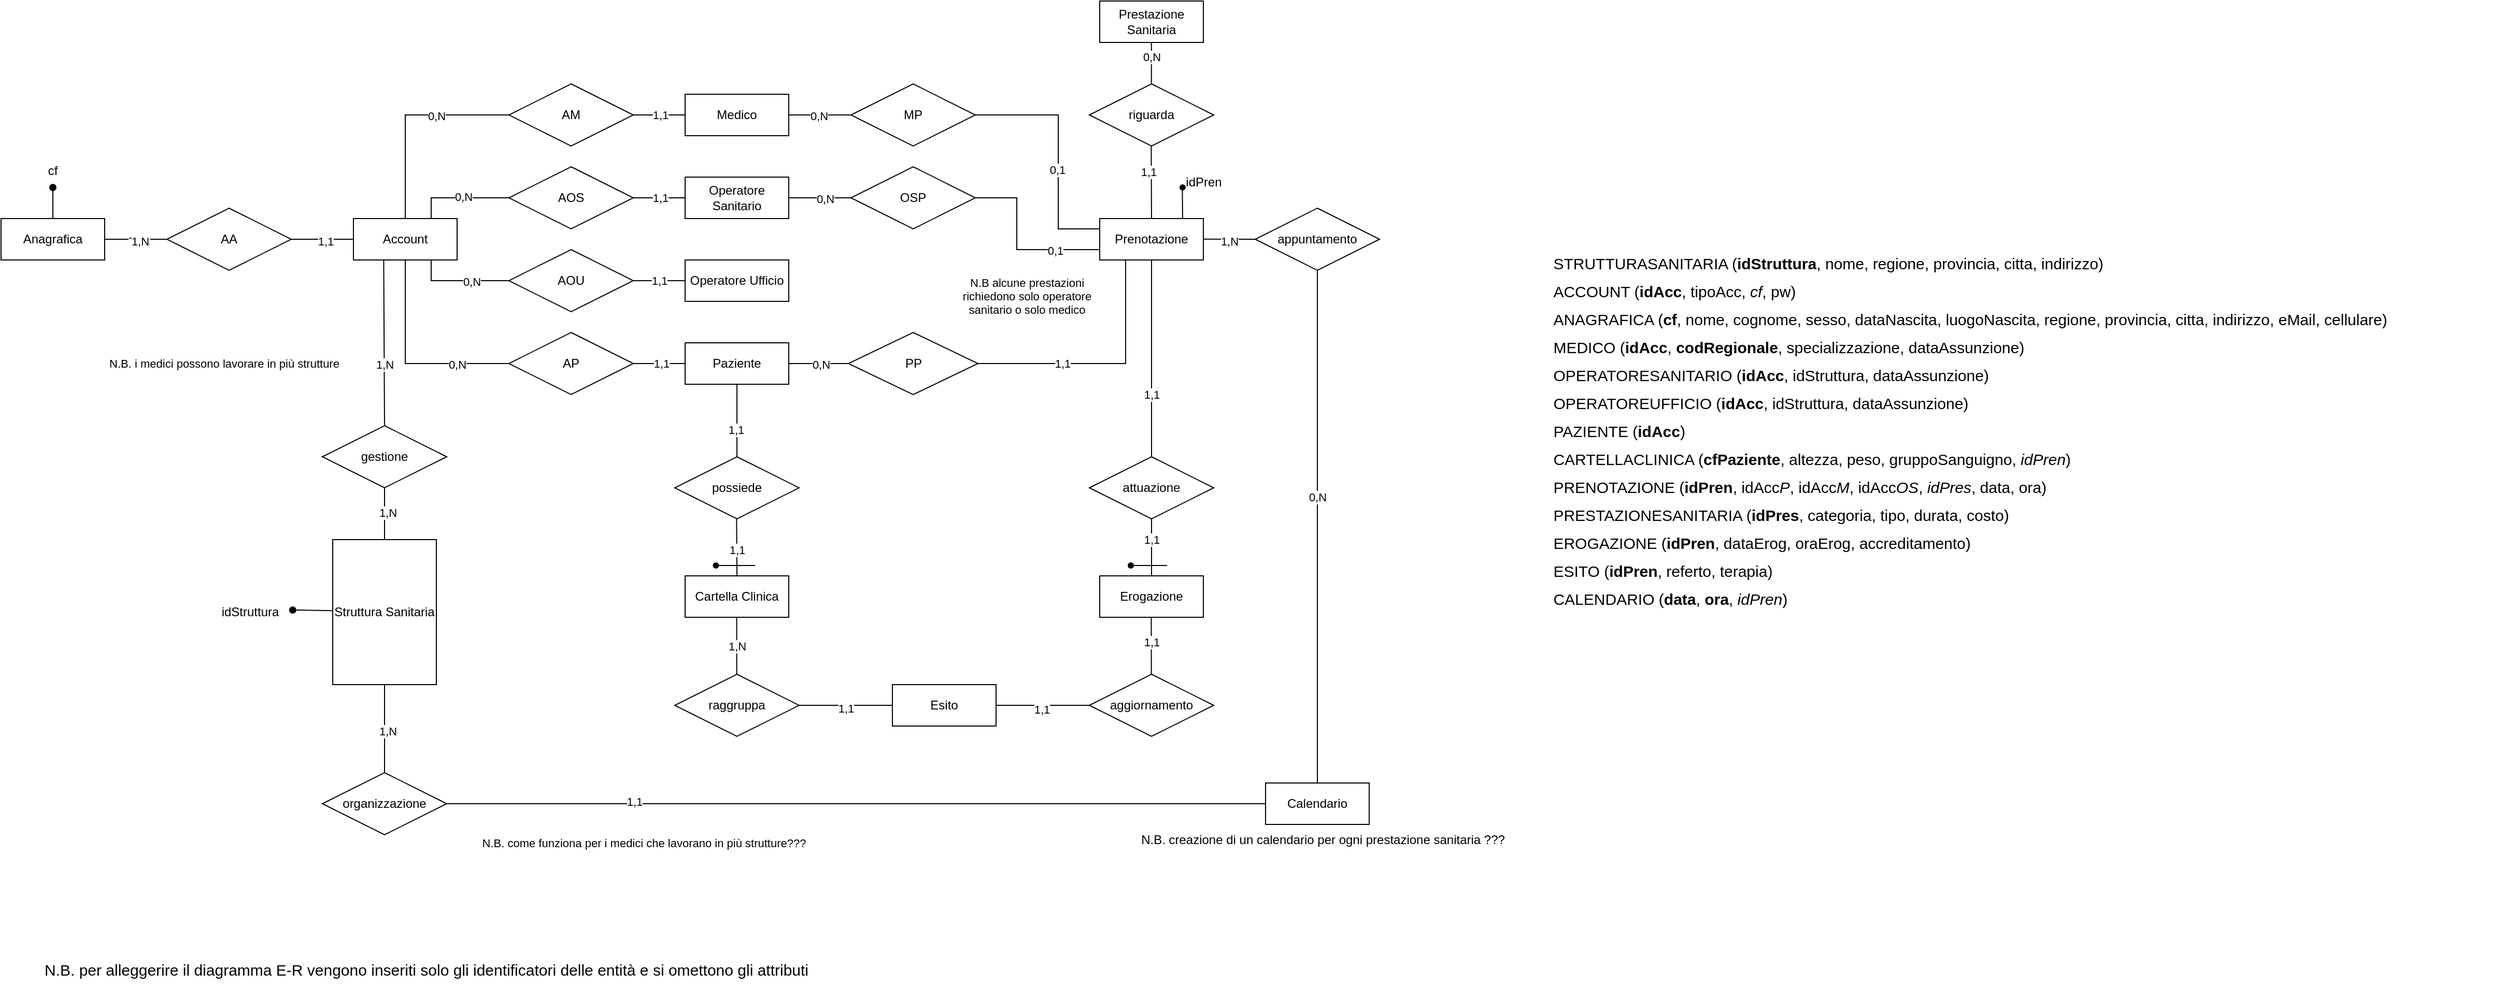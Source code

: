 <mxfile version="22.0.3" type="device">
  <diagram id="R2lEEEUBdFMjLlhIrx00" name="Page-1">
    <mxGraphModel dx="2333" dy="3525" grid="1" gridSize="10" guides="1" tooltips="1" connect="1" arrows="1" fold="1" page="1" pageScale="1" pageWidth="827" pageHeight="1169" math="0" shadow="0" extFonts="Permanent Marker^https://fonts.googleapis.com/css?family=Permanent+Marker">
      <root>
        <mxCell id="0" />
        <mxCell id="1" parent="0" />
        <mxCell id="ptyOjPC2TLaYeKYCXXiq-3" value="&lt;div style=&quot;text-align: left; line-height: 180%; font-size: 15px;&quot;&gt;&lt;span style=&quot;background-color: initial;&quot;&gt;&lt;font style=&quot;font-size: 15px;&quot;&gt;STRUTTURASANITARIA (&lt;b style=&quot;&quot;&gt;idStruttura&lt;/b&gt;, nome, regione, provincia, citta, indirizzo)&lt;/font&gt;&lt;/span&gt;&lt;/div&gt;&lt;div style=&quot;text-align: left; line-height: 180%; font-size: 15px;&quot;&gt;&lt;span style=&quot;background-color: initial;&quot;&gt;&lt;font style=&quot;font-size: 15px;&quot;&gt;ACCOUNT (&lt;b&gt;idAcc&lt;/b&gt;, tipoAcc, &lt;i&gt;cf&lt;/i&gt;, pw)&lt;/font&gt;&lt;/span&gt;&lt;/div&gt;&lt;div style=&quot;text-align: left; line-height: 180%; font-size: 15px;&quot;&gt;&lt;div style=&quot;border-color: var(--border-color); line-height: 27px;&quot;&gt;&lt;font style=&quot;border-color: var(--border-color);&quot;&gt;ANAGRAFICA (&lt;b&gt;cf&lt;/b&gt;,&amp;nbsp;&lt;/font&gt;nome, cognome, sesso, dataNascita, luogoNascita, regione, provincia, citta, indirizzo, eMail, cellulare&lt;span style=&quot;border-color: var(--border-color); background-color: initial;&quot;&gt;)&lt;/span&gt;&lt;/div&gt;&lt;/div&gt;&lt;div style=&quot;text-align: left; line-height: 180%; font-size: 15px;&quot;&gt;&lt;font style=&quot;font-size: 15px;&quot;&gt;&lt;font style=&quot;background-color: initial; font-size: 15px;&quot;&gt;MEDICO (&lt;b&gt;idAcc&lt;/b&gt;,&amp;nbsp;&lt;b&gt;codRegionale&lt;/b&gt;&lt;/font&gt;&lt;span style=&quot;background-color: initial;&quot;&gt;,&amp;nbsp;&lt;/span&gt;&lt;span style=&quot;background-color: initial; border-color: var(--border-color);&quot;&gt;specializzazione, dataAssunzione&lt;/span&gt;&lt;span style=&quot;background-color: initial;&quot;&gt;)&lt;/span&gt;&lt;/font&gt;&lt;/div&gt;&lt;div style=&quot;text-align: left; line-height: 180%; font-size: 15px;&quot;&gt;&lt;font style=&quot;background-color: initial;&quot;&gt;OPERATORESANITARIO (&lt;b&gt;idAcc&lt;/b&gt;&lt;/font&gt;&lt;font style=&quot;background-color: initial;&quot;&gt;,&amp;nbsp;&lt;/font&gt;&lt;span style=&quot;background-color: initial;&quot;&gt;idStruttura&lt;/span&gt;&lt;span style=&quot;background-color: initial;&quot;&gt;, dataAssunzione)&lt;/span&gt;&lt;br&gt;&lt;/div&gt;&lt;div style=&quot;text-align: left; line-height: 180%; font-size: 15px;&quot;&gt;&lt;font style=&quot;font-size: 15px;&quot;&gt;&lt;font style=&quot;background-color: initial; font-size: 15px;&quot;&gt;OPERATOREUFFICIO (&lt;b&gt;idAcc&lt;/b&gt;&lt;/font&gt;&lt;span style=&quot;background-color: initial;&quot;&gt;,&amp;nbsp;&lt;/span&gt;&lt;span style=&quot;background-color: initial;&quot;&gt;idStruttura,&amp;nbsp;&lt;/span&gt;&lt;span style=&quot;background-color: initial;&quot;&gt;dataAssunzione)&lt;/span&gt;&lt;/font&gt;&lt;/div&gt;&lt;div style=&quot;text-align: left; line-height: 180%; font-size: 15px;&quot;&gt;&lt;font style=&quot;font-size: 15px;&quot;&gt;&lt;font style=&quot;font-size: 15px;&quot;&gt;&lt;font style=&quot;font-size: 15px;&quot;&gt;PAZIENTE (&lt;b&gt;idAcc&lt;/b&gt;&lt;/font&gt;&lt;/font&gt;&lt;span style=&quot;background-color: initial; border-color: var(--border-color);&quot;&gt;)&lt;/span&gt;&lt;/font&gt;&lt;/div&gt;&lt;div style=&quot;text-align: left; line-height: 180%; font-size: 15px;&quot;&gt;&lt;font style=&quot;font-size: 15px;&quot;&gt;&lt;font style=&quot;font-size: 15px;&quot;&gt;CARTELLACLINICA (&lt;b&gt;cfPaziente&lt;/b&gt;&lt;/font&gt;&lt;span style=&quot;background-color: initial;&quot;&gt;, altezza, peso, gruppoSanguigno, &lt;i&gt;idPren&lt;/i&gt;)&lt;/span&gt;&lt;/font&gt;&lt;/div&gt;&lt;div style=&quot;text-align: left; line-height: 180%; font-size: 15px;&quot;&gt;&lt;span style=&quot;background-color: initial;&quot;&gt;&lt;font style=&quot;font-size: 15px;&quot;&gt;PRENOTAZIONE (&lt;b&gt;idPren&lt;/b&gt;, idAcc&lt;i&gt;P&lt;/i&gt;, idAcc&lt;i&gt;M&lt;/i&gt;, idAcc&lt;i&gt;OS&lt;/i&gt;, &lt;i&gt;idPres&lt;/i&gt;, data, ora)&lt;/font&gt;&lt;/span&gt;&lt;/div&gt;&lt;div style=&quot;text-align: left; line-height: 180%; font-size: 15px;&quot;&gt;&lt;span style=&quot;background-color: initial;&quot;&gt;&lt;font style=&quot;font-size: 15px;&quot;&gt;PRESTAZIONESANITARIA (&lt;b&gt;idPres&lt;/b&gt;, categoria, tipo, durata, costo)&lt;/font&gt;&lt;/span&gt;&lt;/div&gt;&lt;div style=&quot;text-align: left; line-height: 180%; font-size: 15px;&quot;&gt;&lt;font style=&quot;font-size: 15px;&quot;&gt;&lt;span style=&quot;background-color: initial;&quot;&gt;&lt;font style=&quot;font-size: 15px;&quot;&gt;EROGAZIONE (&lt;b&gt;idPren&lt;/b&gt;, dataErog, oraErog, accreditamento&lt;/font&gt;&lt;/span&gt;&lt;span style=&quot;background-color: initial;&quot;&gt;)&lt;/span&gt;&lt;/font&gt;&lt;/div&gt;&lt;div style=&quot;text-align: left; line-height: 180%; font-size: 15px;&quot;&gt;&lt;font style=&quot;font-size: 15px;&quot;&gt;&lt;span style=&quot;background-color: initial;&quot;&gt;ESITO (&lt;b&gt;idPren&lt;/b&gt;, referto, terapia)&lt;/span&gt;&lt;/font&gt;&lt;/div&gt;&lt;div style=&quot;text-align: left; line-height: 180%; font-size: 15px;&quot;&gt;&lt;span style=&quot;background-color: initial;&quot;&gt;&lt;font style=&quot;font-size: 15px;&quot;&gt;CALENDARIO (&lt;b style=&quot;&quot;&gt;data&lt;/b&gt;, &lt;b style=&quot;&quot;&gt;ora&lt;/b&gt;, &lt;i style=&quot;&quot;&gt;idPren&lt;/i&gt;)&lt;/font&gt;&lt;/span&gt;&lt;/div&gt;" style="text;html=1;strokeColor=none;fillColor=none;align=center;verticalAlign=middle;whiteSpace=wrap;rounded=0;" parent="1" vertex="1">
          <mxGeometry x="1425" y="-2045" width="1020" height="360" as="geometry" />
        </mxCell>
        <mxCell id="gUbJ52QEXmq22FhOMIwd-122" value="" style="edgeStyle=none;shape=connector;rounded=0;orthogonalLoop=1;jettySize=auto;html=1;labelBackgroundColor=default;strokeColor=default;fontFamily=Helvetica;fontSize=11;fontColor=default;endArrow=oval;endFill=1;" parent="1" source="gUbJ52QEXmq22FhOMIwd-1" target="gUbJ52QEXmq22FhOMIwd-32" edge="1">
          <mxGeometry relative="1" as="geometry" />
        </mxCell>
        <mxCell id="mEbYNH82JLoo9C2fyUgM-3" value="" style="rounded=0;orthogonalLoop=1;jettySize=auto;html=1;endArrow=none;endFill=0;" edge="1" parent="1" source="gUbJ52QEXmq22FhOMIwd-1" target="mEbYNH82JLoo9C2fyUgM-2">
          <mxGeometry relative="1" as="geometry" />
        </mxCell>
        <mxCell id="mEbYNH82JLoo9C2fyUgM-5" value="Text" style="edgeLabel;html=1;align=center;verticalAlign=middle;resizable=0;points=[];fontSize=11;fontFamily=Helvetica;fontColor=default;" vertex="1" connectable="0" parent="mEbYNH82JLoo9C2fyUgM-3">
          <mxGeometry x="0.108" y="-2" relative="1" as="geometry">
            <mxPoint as="offset" />
          </mxGeometry>
        </mxCell>
        <mxCell id="mEbYNH82JLoo9C2fyUgM-7" value="1,N" style="edgeLabel;html=1;align=center;verticalAlign=middle;resizable=0;points=[];fontSize=11;fontFamily=Helvetica;fontColor=default;" vertex="1" connectable="0" parent="mEbYNH82JLoo9C2fyUgM-3">
          <mxGeometry x="0.133" y="-2" relative="1" as="geometry">
            <mxPoint as="offset" />
          </mxGeometry>
        </mxCell>
        <mxCell id="gUbJ52QEXmq22FhOMIwd-1" value="Anagrafica" style="whiteSpace=wrap;html=1;align=center;" parent="1" vertex="1">
          <mxGeometry x="35" y="-2070" width="100" height="40" as="geometry" />
        </mxCell>
        <mxCell id="gUbJ52QEXmq22FhOMIwd-127" value="" style="edgeStyle=none;shape=connector;rounded=0;orthogonalLoop=1;jettySize=auto;html=1;labelBackgroundColor=default;strokeColor=default;fontFamily=Helvetica;fontSize=11;fontColor=default;endArrow=none;endFill=0;" parent="1" source="gUbJ52QEXmq22FhOMIwd-2" target="gUbJ52QEXmq22FhOMIwd-126" edge="1">
          <mxGeometry relative="1" as="geometry" />
        </mxCell>
        <mxCell id="mEbYNH82JLoo9C2fyUgM-29" value="0,N" style="edgeLabel;html=1;align=center;verticalAlign=middle;resizable=0;points=[];fontSize=11;fontFamily=Helvetica;fontColor=default;" vertex="1" connectable="0" parent="gUbJ52QEXmq22FhOMIwd-127">
          <mxGeometry x="-0.031" y="-1" relative="1" as="geometry">
            <mxPoint as="offset" />
          </mxGeometry>
        </mxCell>
        <mxCell id="gUbJ52QEXmq22FhOMIwd-2" value="Medico" style="whiteSpace=wrap;html=1;align=center;" parent="1" vertex="1">
          <mxGeometry x="695" y="-2190" width="100" height="40" as="geometry" />
        </mxCell>
        <mxCell id="gUbJ52QEXmq22FhOMIwd-131" value="" style="edgeStyle=none;shape=connector;rounded=0;orthogonalLoop=1;jettySize=auto;html=1;labelBackgroundColor=default;strokeColor=default;fontFamily=Helvetica;fontSize=12;fontColor=default;endArrow=none;endFill=0;" parent="1" source="gUbJ52QEXmq22FhOMIwd-3" target="gUbJ52QEXmq22FhOMIwd-130" edge="1">
          <mxGeometry relative="1" as="geometry" />
        </mxCell>
        <mxCell id="mEbYNH82JLoo9C2fyUgM-30" value="0,N" style="edgeLabel;html=1;align=center;verticalAlign=middle;resizable=0;points=[];fontSize=11;fontFamily=Helvetica;fontColor=default;" vertex="1" connectable="0" parent="gUbJ52QEXmq22FhOMIwd-131">
          <mxGeometry x="0.174" y="-1" relative="1" as="geometry">
            <mxPoint as="offset" />
          </mxGeometry>
        </mxCell>
        <mxCell id="gUbJ52QEXmq22FhOMIwd-3" value="Operatore&lt;br&gt;Sanitario" style="whiteSpace=wrap;html=1;align=center;" parent="1" vertex="1">
          <mxGeometry x="695" y="-2110" width="100" height="40" as="geometry" />
        </mxCell>
        <mxCell id="gUbJ52QEXmq22FhOMIwd-4" value="Operatore Ufficio" style="whiteSpace=wrap;html=1;align=center;" parent="1" vertex="1">
          <mxGeometry x="695" y="-2030" width="100" height="40" as="geometry" />
        </mxCell>
        <mxCell id="gUbJ52QEXmq22FhOMIwd-133" value="" style="edgeStyle=none;shape=connector;rounded=0;orthogonalLoop=1;jettySize=auto;html=1;labelBackgroundColor=default;strokeColor=default;fontFamily=Helvetica;fontSize=12;fontColor=default;endArrow=none;endFill=0;" parent="1" source="gUbJ52QEXmq22FhOMIwd-5" target="gUbJ52QEXmq22FhOMIwd-132" edge="1">
          <mxGeometry relative="1" as="geometry" />
        </mxCell>
        <mxCell id="mEbYNH82JLoo9C2fyUgM-32" value="0,N" style="edgeLabel;html=1;align=center;verticalAlign=middle;resizable=0;points=[];fontSize=11;fontFamily=Helvetica;fontColor=default;" vertex="1" connectable="0" parent="gUbJ52QEXmq22FhOMIwd-133">
          <mxGeometry x="0.058" y="-1" relative="1" as="geometry">
            <mxPoint as="offset" />
          </mxGeometry>
        </mxCell>
        <mxCell id="gUbJ52QEXmq22FhOMIwd-142" value="" style="edgeStyle=none;shape=connector;rounded=0;orthogonalLoop=1;jettySize=auto;html=1;labelBackgroundColor=default;strokeColor=default;fontFamily=Helvetica;fontSize=12;fontColor=default;endArrow=none;endFill=0;" parent="1" source="gUbJ52QEXmq22FhOMIwd-5" target="gUbJ52QEXmq22FhOMIwd-26" edge="1">
          <mxGeometry relative="1" as="geometry" />
        </mxCell>
        <mxCell id="mEbYNH82JLoo9C2fyUgM-17" value="1,1" style="edgeLabel;html=1;align=center;verticalAlign=middle;resizable=0;points=[];fontSize=11;fontFamily=Helvetica;fontColor=default;" vertex="1" connectable="0" parent="gUbJ52QEXmq22FhOMIwd-142">
          <mxGeometry x="0.257" y="-1" relative="1" as="geometry">
            <mxPoint as="offset" />
          </mxGeometry>
        </mxCell>
        <mxCell id="gUbJ52QEXmq22FhOMIwd-5" value="Paziente" style="whiteSpace=wrap;html=1;align=center;" parent="1" vertex="1">
          <mxGeometry x="695" y="-1950" width="100" height="40" as="geometry" />
        </mxCell>
        <mxCell id="gUbJ52QEXmq22FhOMIwd-116" value="" style="edgeStyle=none;shape=connector;rounded=0;orthogonalLoop=1;jettySize=auto;html=1;labelBackgroundColor=default;strokeColor=default;fontFamily=Helvetica;fontSize=11;fontColor=default;endArrow=none;endFill=0;entryX=0;entryY=0.5;entryDx=0;entryDy=0;exitX=0.75;exitY=1;exitDx=0;exitDy=0;" parent="1" source="gUbJ52QEXmq22FhOMIwd-6" target="gUbJ52QEXmq22FhOMIwd-110" edge="1">
          <mxGeometry relative="1" as="geometry">
            <Array as="points">
              <mxPoint x="450" y="-2010" />
            </Array>
          </mxGeometry>
        </mxCell>
        <mxCell id="mEbYNH82JLoo9C2fyUgM-23" value="0,N" style="edgeLabel;html=1;align=center;verticalAlign=middle;resizable=0;points=[];fontSize=11;fontFamily=Helvetica;fontColor=default;" vertex="1" connectable="0" parent="gUbJ52QEXmq22FhOMIwd-116">
          <mxGeometry x="0.232" y="-1" relative="1" as="geometry">
            <mxPoint as="offset" />
          </mxGeometry>
        </mxCell>
        <mxCell id="gUbJ52QEXmq22FhOMIwd-117" value="" style="edgeStyle=none;shape=connector;rounded=0;orthogonalLoop=1;jettySize=auto;html=1;labelBackgroundColor=default;strokeColor=default;fontFamily=Helvetica;fontSize=11;fontColor=default;endArrow=none;endFill=0;entryX=0;entryY=0.5;entryDx=0;entryDy=0;exitX=0.75;exitY=0;exitDx=0;exitDy=0;" parent="1" source="gUbJ52QEXmq22FhOMIwd-6" target="gUbJ52QEXmq22FhOMIwd-109" edge="1">
          <mxGeometry relative="1" as="geometry">
            <Array as="points">
              <mxPoint x="450" y="-2090" />
            </Array>
          </mxGeometry>
        </mxCell>
        <mxCell id="mEbYNH82JLoo9C2fyUgM-22" value="0,N" style="edgeLabel;html=1;align=center;verticalAlign=middle;resizable=0;points=[];fontSize=11;fontFamily=Helvetica;fontColor=default;" vertex="1" connectable="0" parent="gUbJ52QEXmq22FhOMIwd-117">
          <mxGeometry x="0.077" y="1" relative="1" as="geometry">
            <mxPoint as="offset" />
          </mxGeometry>
        </mxCell>
        <mxCell id="gUbJ52QEXmq22FhOMIwd-6" value="Account" style="whiteSpace=wrap;html=1;align=center;" parent="1" vertex="1">
          <mxGeometry x="375" y="-2070" width="100" height="40" as="geometry" />
        </mxCell>
        <mxCell id="gUbJ52QEXmq22FhOMIwd-150" value="" style="edgeStyle=none;shape=connector;rounded=0;orthogonalLoop=1;jettySize=auto;html=1;labelBackgroundColor=default;strokeColor=default;fontFamily=Helvetica;fontSize=12;fontColor=default;endArrow=oval;endFill=1;entryX=1.017;entryY=0.433;entryDx=0;entryDy=0;entryPerimeter=0;exitX=0.002;exitY=0.49;exitDx=0;exitDy=0;exitPerimeter=0;" parent="1" source="gUbJ52QEXmq22FhOMIwd-8" target="gUbJ52QEXmq22FhOMIwd-73" edge="1">
          <mxGeometry relative="1" as="geometry" />
        </mxCell>
        <mxCell id="gUbJ52QEXmq22FhOMIwd-8" value="Struttura Sanitaria" style="whiteSpace=wrap;html=1;align=center;" parent="1" vertex="1">
          <mxGeometry x="355" y="-1760" width="100" height="140" as="geometry" />
        </mxCell>
        <mxCell id="gUbJ52QEXmq22FhOMIwd-9" value="gestione" style="shape=rhombus;perimeter=rhombusPerimeter;whiteSpace=wrap;html=1;align=center;" parent="1" vertex="1">
          <mxGeometry x="345" y="-1870" width="120" height="60" as="geometry" />
        </mxCell>
        <mxCell id="gUbJ52QEXmq22FhOMIwd-12" value="" style="endArrow=none;html=1;rounded=0;entryX=0.5;entryY=0;entryDx=0;entryDy=0;exitX=0.292;exitY=1;exitDx=0;exitDy=0;exitPerimeter=0;" parent="1" source="gUbJ52QEXmq22FhOMIwd-6" target="gUbJ52QEXmq22FhOMIwd-9" edge="1">
          <mxGeometry relative="1" as="geometry">
            <mxPoint x="425" y="-2030" as="sourcePoint" />
            <mxPoint x="675" y="-1890" as="targetPoint" />
          </mxGeometry>
        </mxCell>
        <mxCell id="mEbYNH82JLoo9C2fyUgM-8" value="1,N" style="edgeLabel;html=1;align=center;verticalAlign=middle;resizable=0;points=[];fontSize=11;fontFamily=Helvetica;fontColor=default;" vertex="1" connectable="0" parent="gUbJ52QEXmq22FhOMIwd-12">
          <mxGeometry x="0.268" y="3" relative="1" as="geometry">
            <mxPoint x="-3" y="-1" as="offset" />
          </mxGeometry>
        </mxCell>
        <mxCell id="gUbJ52QEXmq22FhOMIwd-13" value="" style="endArrow=none;html=1;rounded=0;exitX=0.5;exitY=1;exitDx=0;exitDy=0;entryX=0.5;entryY=0;entryDx=0;entryDy=0;" parent="1" source="gUbJ52QEXmq22FhOMIwd-9" target="gUbJ52QEXmq22FhOMIwd-8" edge="1">
          <mxGeometry relative="1" as="geometry">
            <mxPoint x="475" y="-1830" as="sourcePoint" />
            <mxPoint x="635" y="-1830" as="targetPoint" />
          </mxGeometry>
        </mxCell>
        <mxCell id="mEbYNH82JLoo9C2fyUgM-10" value="1,N" style="edgeLabel;html=1;align=center;verticalAlign=middle;resizable=0;points=[];fontSize=11;fontFamily=Helvetica;fontColor=default;" vertex="1" connectable="0" parent="gUbJ52QEXmq22FhOMIwd-13">
          <mxGeometry x="-0.04" y="3" relative="1" as="geometry">
            <mxPoint as="offset" />
          </mxGeometry>
        </mxCell>
        <mxCell id="gUbJ52QEXmq22FhOMIwd-26" value="possiede" style="shape=rhombus;perimeter=rhombusPerimeter;whiteSpace=wrap;html=1;align=center;" parent="1" vertex="1">
          <mxGeometry x="685" y="-1840" width="120" height="60" as="geometry" />
        </mxCell>
        <mxCell id="gUbJ52QEXmq22FhOMIwd-27" value="Cartella Clinica" style="whiteSpace=wrap;html=1;align=center;" parent="1" vertex="1">
          <mxGeometry x="695" y="-1725" width="100" height="40" as="geometry" />
        </mxCell>
        <mxCell id="gUbJ52QEXmq22FhOMIwd-32" value="cf" style="text;strokeColor=none;fillColor=none;spacingLeft=4;spacingRight=4;overflow=hidden;rotatable=0;points=[[0,0.5],[1,0.5]];portConstraint=eastwest;fontSize=12;whiteSpace=wrap;html=1;align=center;" parent="1" vertex="1">
          <mxGeometry x="65" y="-2130" width="40" height="30" as="geometry" />
        </mxCell>
        <mxCell id="gUbJ52QEXmq22FhOMIwd-33" value="Erogazione" style="whiteSpace=wrap;html=1;align=center;" parent="1" vertex="1">
          <mxGeometry x="1095" y="-1725" width="100" height="40" as="geometry" />
        </mxCell>
        <mxCell id="gUbJ52QEXmq22FhOMIwd-137" value="" style="edgeStyle=none;shape=connector;rounded=0;orthogonalLoop=1;jettySize=auto;html=1;labelBackgroundColor=default;strokeColor=default;fontFamily=Helvetica;fontSize=12;fontColor=default;endArrow=none;endFill=0;entryX=1;entryY=0.5;entryDx=0;entryDy=0;exitX=0;exitY=0.75;exitDx=0;exitDy=0;" parent="1" source="gUbJ52QEXmq22FhOMIwd-34" target="gUbJ52QEXmq22FhOMIwd-130" edge="1">
          <mxGeometry relative="1" as="geometry">
            <Array as="points">
              <mxPoint x="1015" y="-2040" />
              <mxPoint x="1015" y="-2090" />
            </Array>
          </mxGeometry>
        </mxCell>
        <mxCell id="mEbYNH82JLoo9C2fyUgM-34" value="0,1" style="edgeLabel;html=1;align=center;verticalAlign=middle;resizable=0;points=[];fontSize=11;fontFamily=Helvetica;fontColor=default;" vertex="1" connectable="0" parent="gUbJ52QEXmq22FhOMIwd-137">
          <mxGeometry x="-0.497" y="1" relative="1" as="geometry">
            <mxPoint as="offset" />
          </mxGeometry>
        </mxCell>
        <mxCell id="gUbJ52QEXmq22FhOMIwd-141" value="" style="edgeStyle=none;shape=connector;rounded=0;orthogonalLoop=1;jettySize=auto;html=1;labelBackgroundColor=default;strokeColor=default;fontFamily=Helvetica;fontSize=12;fontColor=default;endArrow=none;endFill=0;entryX=0.5;entryY=0;entryDx=0;entryDy=0;" parent="1" source="gUbJ52QEXmq22FhOMIwd-34" target="gUbJ52QEXmq22FhOMIwd-49" edge="1">
          <mxGeometry relative="1" as="geometry" />
        </mxCell>
        <mxCell id="gUbJ52QEXmq22FhOMIwd-34" value="Prenotazione" style="whiteSpace=wrap;html=1;align=center;" parent="1" vertex="1">
          <mxGeometry x="1095" y="-2070" width="100" height="40" as="geometry" />
        </mxCell>
        <mxCell id="gUbJ52QEXmq22FhOMIwd-39" value="riguarda" style="shape=rhombus;perimeter=rhombusPerimeter;whiteSpace=wrap;html=1;align=center;" parent="1" vertex="1">
          <mxGeometry x="1085" y="-2200" width="120" height="60" as="geometry" />
        </mxCell>
        <mxCell id="gUbJ52QEXmq22FhOMIwd-40" value="Prestazione Sanitaria" style="whiteSpace=wrap;html=1;align=center;" parent="1" vertex="1">
          <mxGeometry x="1095" y="-2280" width="100" height="40" as="geometry" />
        </mxCell>
        <mxCell id="gUbJ52QEXmq22FhOMIwd-41" value="" style="endArrow=none;html=1;rounded=0;" parent="1" edge="1">
          <mxGeometry relative="1" as="geometry">
            <mxPoint x="1145" y="-2070" as="sourcePoint" />
            <mxPoint x="1144.69" y="-2140" as="targetPoint" />
          </mxGeometry>
        </mxCell>
        <mxCell id="gUbJ52QEXmq22FhOMIwd-42" value="1,1" style="edgeLabel;html=1;align=center;verticalAlign=middle;resizable=0;points=[];" parent="gUbJ52QEXmq22FhOMIwd-41" vertex="1" connectable="0">
          <mxGeometry x="0.294" y="3" relative="1" as="geometry">
            <mxPoint as="offset" />
          </mxGeometry>
        </mxCell>
        <mxCell id="gUbJ52QEXmq22FhOMIwd-43" value="" style="endArrow=none;html=1;rounded=0;exitX=0.5;exitY=0;exitDx=0;exitDy=0;" parent="1" edge="1">
          <mxGeometry relative="1" as="geometry">
            <mxPoint x="1144.89" y="-2200" as="sourcePoint" />
            <mxPoint x="1144.89" y="-2240" as="targetPoint" />
          </mxGeometry>
        </mxCell>
        <mxCell id="mEbYNH82JLoo9C2fyUgM-16" value="0,N" style="edgeLabel;html=1;align=center;verticalAlign=middle;resizable=0;points=[];fontSize=11;fontFamily=Helvetica;fontColor=default;" vertex="1" connectable="0" parent="gUbJ52QEXmq22FhOMIwd-43">
          <mxGeometry x="0.3" relative="1" as="geometry">
            <mxPoint as="offset" />
          </mxGeometry>
        </mxCell>
        <mxCell id="gUbJ52QEXmq22FhOMIwd-49" value="attuazione" style="shape=rhombus;perimeter=rhombusPerimeter;whiteSpace=wrap;html=1;align=center;" parent="1" vertex="1">
          <mxGeometry x="1085" y="-1840" width="120" height="60" as="geometry" />
        </mxCell>
        <mxCell id="gUbJ52QEXmq22FhOMIwd-50" value="" style="endArrow=none;html=1;rounded=0;" parent="1" edge="1">
          <mxGeometry relative="1" as="geometry">
            <mxPoint x="1145" y="-1725" as="sourcePoint" />
            <mxPoint x="1145" y="-1780" as="targetPoint" />
          </mxGeometry>
        </mxCell>
        <mxCell id="gUbJ52QEXmq22FhOMIwd-51" value="1,1" style="edgeLabel;html=1;align=center;verticalAlign=middle;resizable=0;points=[];" parent="gUbJ52QEXmq22FhOMIwd-50" vertex="1" connectable="0">
          <mxGeometry x="0.294" y="3" relative="1" as="geometry">
            <mxPoint x="3" as="offset" />
          </mxGeometry>
        </mxCell>
        <mxCell id="gUbJ52QEXmq22FhOMIwd-54" value="" style="shape=waypoint;sketch=0;fillStyle=solid;size=6;pointerEvents=1;points=[];fillColor=none;resizable=0;rotatable=0;perimeter=centerPerimeter;snapToPoint=1;" parent="1" vertex="1">
          <mxGeometry x="1115" y="-1745" width="20" height="20" as="geometry" />
        </mxCell>
        <mxCell id="gUbJ52QEXmq22FhOMIwd-55" value="" style="endArrow=none;html=1;rounded=0;" parent="1" target="gUbJ52QEXmq22FhOMIwd-54" edge="1">
          <mxGeometry relative="1" as="geometry">
            <mxPoint x="1160" y="-1735" as="sourcePoint" />
            <mxPoint x="1130" y="-1735" as="targetPoint" />
          </mxGeometry>
        </mxCell>
        <mxCell id="gUbJ52QEXmq22FhOMIwd-145" value="" style="edgeStyle=none;shape=connector;rounded=0;orthogonalLoop=1;jettySize=auto;html=1;labelBackgroundColor=default;strokeColor=default;fontFamily=Helvetica;fontSize=12;fontColor=default;endArrow=none;endFill=0;" parent="1" source="gUbJ52QEXmq22FhOMIwd-56" target="gUbJ52QEXmq22FhOMIwd-107" edge="1">
          <mxGeometry relative="1" as="geometry" />
        </mxCell>
        <mxCell id="gUbJ52QEXmq22FhOMIwd-146" value="" style="edgeStyle=none;shape=connector;rounded=0;orthogonalLoop=1;jettySize=auto;html=1;labelBackgroundColor=default;strokeColor=default;fontFamily=Helvetica;fontSize=12;fontColor=default;endArrow=none;endFill=0;" parent="1" source="gUbJ52QEXmq22FhOMIwd-56" target="gUbJ52QEXmq22FhOMIwd-107" edge="1">
          <mxGeometry relative="1" as="geometry" />
        </mxCell>
        <mxCell id="gUbJ52QEXmq22FhOMIwd-56" value="Calendario" style="whiteSpace=wrap;html=1;align=center;" parent="1" vertex="1">
          <mxGeometry x="1255" y="-1525" width="100" height="40" as="geometry" />
        </mxCell>
        <mxCell id="gUbJ52QEXmq22FhOMIwd-148" value="" style="edgeStyle=none;shape=connector;rounded=0;orthogonalLoop=1;jettySize=auto;html=1;labelBackgroundColor=default;strokeColor=default;fontFamily=Helvetica;fontSize=12;fontColor=default;endArrow=none;endFill=0;entryX=0;entryY=0.5;entryDx=0;entryDy=0;" parent="1" source="gUbJ52QEXmq22FhOMIwd-57" target="gUbJ52QEXmq22FhOMIwd-56" edge="1">
          <mxGeometry relative="1" as="geometry" />
        </mxCell>
        <mxCell id="mEbYNH82JLoo9C2fyUgM-11" value="1,1" style="edgeLabel;html=1;align=center;verticalAlign=middle;resizable=0;points=[];fontSize=11;fontFamily=Helvetica;fontColor=default;" vertex="1" connectable="0" parent="gUbJ52QEXmq22FhOMIwd-148">
          <mxGeometry x="-0.542" y="2" relative="1" as="geometry">
            <mxPoint as="offset" />
          </mxGeometry>
        </mxCell>
        <mxCell id="gUbJ52QEXmq22FhOMIwd-57" value="organizzazione" style="shape=rhombus;perimeter=rhombusPerimeter;whiteSpace=wrap;html=1;align=center;" parent="1" vertex="1">
          <mxGeometry x="345" y="-1535" width="120" height="60" as="geometry" />
        </mxCell>
        <mxCell id="gUbJ52QEXmq22FhOMIwd-58" value="" style="endArrow=none;html=1;rounded=0;exitX=0.5;exitY=0;exitDx=0;exitDy=0;entryX=0.5;entryY=1;entryDx=0;entryDy=0;" parent="1" source="gUbJ52QEXmq22FhOMIwd-57" target="gUbJ52QEXmq22FhOMIwd-8" edge="1">
          <mxGeometry relative="1" as="geometry">
            <mxPoint x="424.76" y="-1580" as="sourcePoint" />
            <mxPoint x="424.76" y="-1620" as="targetPoint" />
          </mxGeometry>
        </mxCell>
        <mxCell id="mEbYNH82JLoo9C2fyUgM-12" value="1,N" style="edgeLabel;html=1;align=center;verticalAlign=middle;resizable=0;points=[];fontSize=11;fontFamily=Helvetica;fontColor=default;" vertex="1" connectable="0" parent="gUbJ52QEXmq22FhOMIwd-58">
          <mxGeometry x="-0.049" y="-3" relative="1" as="geometry">
            <mxPoint as="offset" />
          </mxGeometry>
        </mxCell>
        <mxCell id="gUbJ52QEXmq22FhOMIwd-60" value="appuntamento" style="shape=rhombus;perimeter=rhombusPerimeter;whiteSpace=wrap;html=1;align=center;" parent="1" vertex="1">
          <mxGeometry x="1245" y="-2080" width="120" height="60" as="geometry" />
        </mxCell>
        <mxCell id="gUbJ52QEXmq22FhOMIwd-61" value="" style="endArrow=none;html=1;rounded=0;entryX=0.5;entryY=1;entryDx=0;entryDy=0;exitX=0.5;exitY=0;exitDx=0;exitDy=0;" parent="1" source="gUbJ52QEXmq22FhOMIwd-56" target="gUbJ52QEXmq22FhOMIwd-60" edge="1">
          <mxGeometry relative="1" as="geometry">
            <mxPoint x="1525.31" y="-1780" as="sourcePoint" />
            <mxPoint x="1685.31" y="-1780" as="targetPoint" />
          </mxGeometry>
        </mxCell>
        <mxCell id="gUbJ52QEXmq22FhOMIwd-62" value="1,1" style="edgeLabel;html=1;align=center;verticalAlign=middle;resizable=0;points=[];" parent="gUbJ52QEXmq22FhOMIwd-61" vertex="1" connectable="0">
          <mxGeometry x="0.026" y="-3" relative="1" as="geometry">
            <mxPoint x="-163" y="-121" as="offset" />
          </mxGeometry>
        </mxCell>
        <mxCell id="mEbYNH82JLoo9C2fyUgM-14" value="0,N" style="edgeLabel;html=1;align=center;verticalAlign=middle;resizable=0;points=[];fontSize=11;fontFamily=Helvetica;fontColor=default;" vertex="1" connectable="0" parent="gUbJ52QEXmq22FhOMIwd-61">
          <mxGeometry x="0.117" relative="1" as="geometry">
            <mxPoint as="offset" />
          </mxGeometry>
        </mxCell>
        <mxCell id="gUbJ52QEXmq22FhOMIwd-63" value="" style="endArrow=none;html=1;rounded=0;entryX=0;entryY=0.5;entryDx=0;entryDy=0;" parent="1" target="gUbJ52QEXmq22FhOMIwd-60" edge="1">
          <mxGeometry relative="1" as="geometry">
            <mxPoint x="1195" y="-2050.17" as="sourcePoint" />
            <mxPoint x="1355" y="-2050.17" as="targetPoint" />
          </mxGeometry>
        </mxCell>
        <mxCell id="mEbYNH82JLoo9C2fyUgM-15" value="1,N" style="edgeLabel;html=1;align=center;verticalAlign=middle;resizable=0;points=[];fontSize=11;fontFamily=Helvetica;fontColor=default;" vertex="1" connectable="0" parent="gUbJ52QEXmq22FhOMIwd-63">
          <mxGeometry x="0.0" y="-2" relative="1" as="geometry">
            <mxPoint as="offset" />
          </mxGeometry>
        </mxCell>
        <mxCell id="gUbJ52QEXmq22FhOMIwd-73" value="idStruttura" style="text;html=1;align=center;verticalAlign=middle;resizable=0;points=[];autosize=1;strokeColor=none;fillColor=none;" parent="1" vertex="1">
          <mxGeometry x="235" y="-1705" width="80" height="30" as="geometry" />
        </mxCell>
        <mxCell id="gUbJ52QEXmq22FhOMIwd-74" value="" style="shape=waypoint;sketch=0;fillStyle=solid;size=6;pointerEvents=1;points=[];fillColor=none;resizable=0;rotatable=0;perimeter=centerPerimeter;snapToPoint=1;" parent="1" vertex="1">
          <mxGeometry x="1165" y="-2110" width="20" height="20" as="geometry" />
        </mxCell>
        <mxCell id="gUbJ52QEXmq22FhOMIwd-144" value="" style="edgeStyle=none;shape=connector;rounded=0;orthogonalLoop=1;jettySize=auto;html=1;labelBackgroundColor=default;strokeColor=default;fontFamily=Helvetica;fontSize=12;fontColor=default;endArrow=none;endFill=0;" parent="1" source="gUbJ52QEXmq22FhOMIwd-87" target="gUbJ52QEXmq22FhOMIwd-95" edge="1">
          <mxGeometry relative="1" as="geometry" />
        </mxCell>
        <mxCell id="mEbYNH82JLoo9C2fyUgM-18" value="1,1" style="edgeLabel;html=1;align=center;verticalAlign=middle;resizable=0;points=[];fontSize=11;fontFamily=Helvetica;fontColor=default;" vertex="1" connectable="0" parent="gUbJ52QEXmq22FhOMIwd-144">
          <mxGeometry x="0.027" y="4" relative="1" as="geometry">
            <mxPoint as="offset" />
          </mxGeometry>
        </mxCell>
        <mxCell id="gUbJ52QEXmq22FhOMIwd-87" value="aggiornamento" style="shape=rhombus;perimeter=rhombusPerimeter;whiteSpace=wrap;html=1;align=center;" parent="1" vertex="1">
          <mxGeometry x="1085" y="-1630" width="120" height="60" as="geometry" />
        </mxCell>
        <mxCell id="gUbJ52QEXmq22FhOMIwd-89" value="" style="endArrow=none;html=1;rounded=0;entryX=0.698;entryY=1.004;entryDx=0;entryDy=0;entryPerimeter=0;exitX=0.5;exitY=0;exitDx=0;exitDy=0;" parent="1" source="gUbJ52QEXmq22FhOMIwd-27" edge="1">
          <mxGeometry relative="1" as="geometry">
            <mxPoint x="744.69" y="-1730" as="sourcePoint" />
            <mxPoint x="744.66" y="-1780" as="targetPoint" />
          </mxGeometry>
        </mxCell>
        <mxCell id="gUbJ52QEXmq22FhOMIwd-90" value="1,1" style="edgeLabel;html=1;align=center;verticalAlign=middle;resizable=0;points=[];" parent="gUbJ52QEXmq22FhOMIwd-89" vertex="1" connectable="0">
          <mxGeometry x="0.097" y="-3" relative="1" as="geometry">
            <mxPoint x="-3" y="5" as="offset" />
          </mxGeometry>
        </mxCell>
        <mxCell id="gUbJ52QEXmq22FhOMIwd-91" value="" style="shape=waypoint;sketch=0;fillStyle=solid;size=6;pointerEvents=1;points=[];fillColor=none;resizable=0;rotatable=0;perimeter=centerPerimeter;snapToPoint=1;" parent="1" vertex="1">
          <mxGeometry x="714.69" y="-1745" width="20" height="20" as="geometry" />
        </mxCell>
        <mxCell id="gUbJ52QEXmq22FhOMIwd-92" value="" style="endArrow=none;html=1;rounded=0;" parent="1" edge="1">
          <mxGeometry relative="1" as="geometry">
            <mxPoint x="762.5" y="-1735" as="sourcePoint" />
            <mxPoint x="727.5" y="-1735" as="targetPoint" />
          </mxGeometry>
        </mxCell>
        <mxCell id="gUbJ52QEXmq22FhOMIwd-93" value="" style="endArrow=none;html=1;rounded=0;" parent="1" edge="1">
          <mxGeometry relative="1" as="geometry">
            <mxPoint x="1175" y="-2070" as="sourcePoint" />
            <mxPoint x="1174.69" y="-2100" as="targetPoint" />
          </mxGeometry>
        </mxCell>
        <mxCell id="gUbJ52QEXmq22FhOMIwd-94" value="idPren" style="text;html=1;align=center;verticalAlign=middle;resizable=0;points=[];autosize=1;strokeColor=none;fillColor=none;" parent="1" vertex="1">
          <mxGeometry x="1165" y="-2120" width="60" height="30" as="geometry" />
        </mxCell>
        <mxCell id="gUbJ52QEXmq22FhOMIwd-95" value="Esito" style="whiteSpace=wrap;html=1;align=center;" parent="1" vertex="1">
          <mxGeometry x="895.0" y="-1620" width="100" height="40" as="geometry" />
        </mxCell>
        <mxCell id="gUbJ52QEXmq22FhOMIwd-143" value="" style="edgeStyle=none;shape=connector;rounded=0;orthogonalLoop=1;jettySize=auto;html=1;labelBackgroundColor=default;strokeColor=default;fontFamily=Helvetica;fontSize=12;fontColor=default;endArrow=none;endFill=0;" parent="1" source="gUbJ52QEXmq22FhOMIwd-96" target="gUbJ52QEXmq22FhOMIwd-95" edge="1">
          <mxGeometry relative="1" as="geometry" />
        </mxCell>
        <mxCell id="mEbYNH82JLoo9C2fyUgM-19" value="1,1" style="edgeLabel;html=1;align=center;verticalAlign=middle;resizable=0;points=[];fontSize=11;fontFamily=Helvetica;fontColor=default;" vertex="1" connectable="0" parent="gUbJ52QEXmq22FhOMIwd-143">
          <mxGeometry x="-0.004" y="-3" relative="1" as="geometry">
            <mxPoint as="offset" />
          </mxGeometry>
        </mxCell>
        <mxCell id="gUbJ52QEXmq22FhOMIwd-96" value="raggruppa" style="shape=rhombus;perimeter=rhombusPerimeter;whiteSpace=wrap;html=1;align=center;" parent="1" vertex="1">
          <mxGeometry x="685.0" y="-1630" width="120" height="60" as="geometry" />
        </mxCell>
        <mxCell id="gUbJ52QEXmq22FhOMIwd-101" value="" style="endArrow=none;html=1;rounded=0;" parent="1" edge="1">
          <mxGeometry relative="1" as="geometry">
            <mxPoint x="744.75" y="-1685" as="sourcePoint" />
            <mxPoint x="744.84" y="-1630" as="targetPoint" />
          </mxGeometry>
        </mxCell>
        <mxCell id="gUbJ52QEXmq22FhOMIwd-102" value="1,N" style="edgeLabel;html=1;align=center;verticalAlign=middle;resizable=0;points=[];" parent="gUbJ52QEXmq22FhOMIwd-101" vertex="1" connectable="0">
          <mxGeometry x="0.003" relative="1" as="geometry">
            <mxPoint as="offset" />
          </mxGeometry>
        </mxCell>
        <mxCell id="gUbJ52QEXmq22FhOMIwd-103" value="" style="endArrow=none;html=1;rounded=0;" parent="1" edge="1">
          <mxGeometry relative="1" as="geometry">
            <mxPoint x="1144.75" y="-1685" as="sourcePoint" />
            <mxPoint x="1144.84" y="-1630" as="targetPoint" />
          </mxGeometry>
        </mxCell>
        <mxCell id="gUbJ52QEXmq22FhOMIwd-104" value="1,1" style="edgeLabel;html=1;align=center;verticalAlign=middle;resizable=0;points=[];" parent="gUbJ52QEXmq22FhOMIwd-103" vertex="1" connectable="0">
          <mxGeometry x="-0.15" relative="1" as="geometry">
            <mxPoint as="offset" />
          </mxGeometry>
        </mxCell>
        <mxCell id="gUbJ52QEXmq22FhOMIwd-107" value="N.B. creazione di un calendario per ogni prestazione sanitaria ???" style="text;html=1;align=center;verticalAlign=middle;resizable=0;points=[];autosize=1;strokeColor=none;fillColor=none;" parent="1" vertex="1">
          <mxGeometry x="1125" y="-1485" width="370" height="30" as="geometry" />
        </mxCell>
        <mxCell id="gUbJ52QEXmq22FhOMIwd-112" value="" style="rounded=0;orthogonalLoop=1;jettySize=auto;html=1;edgeStyle=orthogonalEdgeStyle;endArrow=none;endFill=0;" parent="1" source="gUbJ52QEXmq22FhOMIwd-108" target="gUbJ52QEXmq22FhOMIwd-2" edge="1">
          <mxGeometry relative="1" as="geometry">
            <Array as="points">
              <mxPoint x="675" y="-2170" />
              <mxPoint x="675" y="-2170" />
            </Array>
          </mxGeometry>
        </mxCell>
        <mxCell id="mEbYNH82JLoo9C2fyUgM-25" value="1,1" style="edgeLabel;html=1;align=center;verticalAlign=middle;resizable=0;points=[];fontSize=11;fontFamily=Helvetica;fontColor=default;" vertex="1" connectable="0" parent="gUbJ52QEXmq22FhOMIwd-112">
          <mxGeometry x="0.025" relative="1" as="geometry">
            <mxPoint as="offset" />
          </mxGeometry>
        </mxCell>
        <mxCell id="gUbJ52QEXmq22FhOMIwd-119" value="" style="edgeStyle=none;shape=connector;rounded=0;orthogonalLoop=1;jettySize=auto;html=1;labelBackgroundColor=default;strokeColor=default;fontFamily=Helvetica;fontSize=11;fontColor=default;endArrow=none;endFill=0;entryX=0.5;entryY=0;entryDx=0;entryDy=0;" parent="1" source="gUbJ52QEXmq22FhOMIwd-108" target="gUbJ52QEXmq22FhOMIwd-6" edge="1">
          <mxGeometry relative="1" as="geometry">
            <Array as="points">
              <mxPoint x="425" y="-2170" />
            </Array>
          </mxGeometry>
        </mxCell>
        <mxCell id="mEbYNH82JLoo9C2fyUgM-21" value="0,N" style="edgeLabel;html=1;align=center;verticalAlign=middle;resizable=0;points=[];fontSize=11;fontFamily=Helvetica;fontColor=default;" vertex="1" connectable="0" parent="gUbJ52QEXmq22FhOMIwd-119">
          <mxGeometry x="-0.298" y="1" relative="1" as="geometry">
            <mxPoint as="offset" />
          </mxGeometry>
        </mxCell>
        <mxCell id="gUbJ52QEXmq22FhOMIwd-108" value="AM" style="shape=rhombus;perimeter=rhombusPerimeter;whiteSpace=wrap;html=1;align=center;" parent="1" vertex="1">
          <mxGeometry x="525" y="-2200" width="120" height="60" as="geometry" />
        </mxCell>
        <mxCell id="gUbJ52QEXmq22FhOMIwd-113" value="" style="rounded=0;orthogonalLoop=1;jettySize=auto;html=1;endArrow=none;endFill=0;" parent="1" source="gUbJ52QEXmq22FhOMIwd-109" target="gUbJ52QEXmq22FhOMIwd-3" edge="1">
          <mxGeometry relative="1" as="geometry" />
        </mxCell>
        <mxCell id="mEbYNH82JLoo9C2fyUgM-26" value="1,1" style="edgeLabel;html=1;align=center;verticalAlign=middle;resizable=0;points=[];fontSize=11;fontFamily=Helvetica;fontColor=default;" vertex="1" connectable="0" parent="gUbJ52QEXmq22FhOMIwd-113">
          <mxGeometry x="0.013" relative="1" as="geometry">
            <mxPoint as="offset" />
          </mxGeometry>
        </mxCell>
        <mxCell id="gUbJ52QEXmq22FhOMIwd-109" value="AOS" style="shape=rhombus;perimeter=rhombusPerimeter;whiteSpace=wrap;html=1;align=center;" parent="1" vertex="1">
          <mxGeometry x="525" y="-2120" width="120" height="60" as="geometry" />
        </mxCell>
        <mxCell id="gUbJ52QEXmq22FhOMIwd-114" value="" style="rounded=0;orthogonalLoop=1;jettySize=auto;html=1;endArrow=none;endFill=0;" parent="1" source="gUbJ52QEXmq22FhOMIwd-110" target="gUbJ52QEXmq22FhOMIwd-4" edge="1">
          <mxGeometry relative="1" as="geometry" />
        </mxCell>
        <mxCell id="mEbYNH82JLoo9C2fyUgM-27" value="1,1" style="edgeLabel;html=1;align=center;verticalAlign=middle;resizable=0;points=[];fontSize=11;fontFamily=Helvetica;fontColor=default;" vertex="1" connectable="0" parent="gUbJ52QEXmq22FhOMIwd-114">
          <mxGeometry x="0.001" relative="1" as="geometry">
            <mxPoint as="offset" />
          </mxGeometry>
        </mxCell>
        <mxCell id="gUbJ52QEXmq22FhOMIwd-110" value="AOU" style="shape=rhombus;perimeter=rhombusPerimeter;whiteSpace=wrap;html=1;align=center;" parent="1" vertex="1">
          <mxGeometry x="525" y="-2040" width="120" height="60" as="geometry" />
        </mxCell>
        <mxCell id="gUbJ52QEXmq22FhOMIwd-115" value="" style="edgeStyle=none;shape=connector;rounded=0;orthogonalLoop=1;jettySize=auto;html=1;labelBackgroundColor=default;strokeColor=default;fontFamily=Helvetica;fontSize=11;fontColor=default;endArrow=none;endFill=0;" parent="1" source="gUbJ52QEXmq22FhOMIwd-111" target="gUbJ52QEXmq22FhOMIwd-5" edge="1">
          <mxGeometry relative="1" as="geometry" />
        </mxCell>
        <mxCell id="mEbYNH82JLoo9C2fyUgM-28" value="1,1" style="edgeLabel;html=1;align=center;verticalAlign=middle;resizable=0;points=[];fontSize=11;fontFamily=Helvetica;fontColor=default;" vertex="1" connectable="0" parent="gUbJ52QEXmq22FhOMIwd-115">
          <mxGeometry x="0.05" relative="1" as="geometry">
            <mxPoint as="offset" />
          </mxGeometry>
        </mxCell>
        <mxCell id="gUbJ52QEXmq22FhOMIwd-121" value="" style="edgeStyle=none;shape=connector;rounded=0;orthogonalLoop=1;jettySize=auto;html=1;labelBackgroundColor=default;strokeColor=default;fontFamily=Helvetica;fontSize=11;fontColor=default;endArrow=none;endFill=0;entryX=0.5;entryY=1;entryDx=0;entryDy=0;" parent="1" source="gUbJ52QEXmq22FhOMIwd-111" target="gUbJ52QEXmq22FhOMIwd-6" edge="1">
          <mxGeometry relative="1" as="geometry">
            <Array as="points">
              <mxPoint x="425" y="-1930" />
            </Array>
          </mxGeometry>
        </mxCell>
        <mxCell id="mEbYNH82JLoo9C2fyUgM-24" value="0,N" style="edgeLabel;html=1;align=center;verticalAlign=middle;resizable=0;points=[];fontSize=11;fontFamily=Helvetica;fontColor=default;" vertex="1" connectable="0" parent="gUbJ52QEXmq22FhOMIwd-121">
          <mxGeometry x="-0.498" y="1" relative="1" as="geometry">
            <mxPoint as="offset" />
          </mxGeometry>
        </mxCell>
        <mxCell id="gUbJ52QEXmq22FhOMIwd-111" value="AP" style="shape=rhombus;perimeter=rhombusPerimeter;whiteSpace=wrap;html=1;align=center;" parent="1" vertex="1">
          <mxGeometry x="525" y="-1960" width="120" height="60" as="geometry" />
        </mxCell>
        <mxCell id="gUbJ52QEXmq22FhOMIwd-135" value="" style="edgeStyle=none;shape=connector;rounded=0;orthogonalLoop=1;jettySize=auto;html=1;labelBackgroundColor=default;strokeColor=default;fontFamily=Helvetica;fontSize=12;fontColor=default;endArrow=none;endFill=0;entryX=0;entryY=0.25;entryDx=0;entryDy=0;exitX=1;exitY=0.5;exitDx=0;exitDy=0;" parent="1" source="gUbJ52QEXmq22FhOMIwd-126" target="gUbJ52QEXmq22FhOMIwd-34" edge="1">
          <mxGeometry relative="1" as="geometry">
            <Array as="points">
              <mxPoint x="1055" y="-2170" />
              <mxPoint x="1055" y="-2060" />
            </Array>
          </mxGeometry>
        </mxCell>
        <mxCell id="mEbYNH82JLoo9C2fyUgM-35" value="0,1" style="edgeLabel;html=1;align=center;verticalAlign=middle;resizable=0;points=[];fontSize=11;fontFamily=Helvetica;fontColor=default;" vertex="1" connectable="0" parent="gUbJ52QEXmq22FhOMIwd-135">
          <mxGeometry x="0.152" y="-1" relative="1" as="geometry">
            <mxPoint as="offset" />
          </mxGeometry>
        </mxCell>
        <mxCell id="gUbJ52QEXmq22FhOMIwd-126" value="MP" style="rhombus;whiteSpace=wrap;html=1;" parent="1" vertex="1">
          <mxGeometry x="855" y="-2200" width="120" height="60" as="geometry" />
        </mxCell>
        <mxCell id="gUbJ52QEXmq22FhOMIwd-130" value="OSP" style="rhombus;whiteSpace=wrap;html=1;" parent="1" vertex="1">
          <mxGeometry x="855" y="-2120" width="120" height="60" as="geometry" />
        </mxCell>
        <mxCell id="gUbJ52QEXmq22FhOMIwd-139" value="" style="edgeStyle=none;shape=connector;rounded=0;orthogonalLoop=1;jettySize=auto;html=1;labelBackgroundColor=default;strokeColor=default;fontFamily=Helvetica;fontSize=12;fontColor=default;endArrow=none;endFill=0;entryX=0.25;entryY=1;entryDx=0;entryDy=0;exitX=1;exitY=0.5;exitDx=0;exitDy=0;" parent="1" source="gUbJ52QEXmq22FhOMIwd-132" target="gUbJ52QEXmq22FhOMIwd-34" edge="1">
          <mxGeometry relative="1" as="geometry">
            <Array as="points">
              <mxPoint x="1120" y="-1930" />
            </Array>
          </mxGeometry>
        </mxCell>
        <mxCell id="mEbYNH82JLoo9C2fyUgM-33" value="1,1" style="edgeLabel;html=1;align=center;verticalAlign=middle;resizable=0;points=[];fontSize=11;fontFamily=Helvetica;fontColor=default;" vertex="1" connectable="0" parent="gUbJ52QEXmq22FhOMIwd-139">
          <mxGeometry x="-0.332" relative="1" as="geometry">
            <mxPoint as="offset" />
          </mxGeometry>
        </mxCell>
        <mxCell id="gUbJ52QEXmq22FhOMIwd-132" value="PP" style="rhombus;whiteSpace=wrap;html=1;" parent="1" vertex="1">
          <mxGeometry x="852.5" y="-1960" width="125" height="60" as="geometry" />
        </mxCell>
        <mxCell id="mEbYNH82JLoo9C2fyUgM-4" value="" style="edgeStyle=none;shape=connector;rounded=0;orthogonalLoop=1;jettySize=auto;html=1;labelBackgroundColor=default;strokeColor=default;align=center;verticalAlign=middle;fontFamily=Helvetica;fontSize=11;fontColor=default;endArrow=none;endFill=0;" edge="1" parent="1" source="mEbYNH82JLoo9C2fyUgM-2" target="gUbJ52QEXmq22FhOMIwd-6">
          <mxGeometry relative="1" as="geometry" />
        </mxCell>
        <mxCell id="mEbYNH82JLoo9C2fyUgM-6" value="1,1" style="edgeLabel;html=1;align=center;verticalAlign=middle;resizable=0;points=[];fontSize=11;fontFamily=Helvetica;fontColor=default;" vertex="1" connectable="0" parent="mEbYNH82JLoo9C2fyUgM-4">
          <mxGeometry x="0.1" y="-2" relative="1" as="geometry">
            <mxPoint as="offset" />
          </mxGeometry>
        </mxCell>
        <mxCell id="mEbYNH82JLoo9C2fyUgM-2" value="AA" style="rhombus;whiteSpace=wrap;html=1;" vertex="1" parent="1">
          <mxGeometry x="195" y="-2080" width="120" height="60" as="geometry" />
        </mxCell>
        <mxCell id="mEbYNH82JLoo9C2fyUgM-9" value="N.B. i medici possono lavorare in più strutture" style="text;html=1;align=center;verticalAlign=middle;resizable=0;points=[];autosize=1;strokeColor=none;fillColor=none;fontSize=11;fontFamily=Helvetica;fontColor=default;" vertex="1" parent="1">
          <mxGeometry x="125" y="-1945" width="250" height="30" as="geometry" />
        </mxCell>
        <mxCell id="mEbYNH82JLoo9C2fyUgM-13" value="N.B. come funziona per i medici che lavorano in più strutture???" style="text;html=1;align=center;verticalAlign=middle;resizable=0;points=[];autosize=1;strokeColor=none;fillColor=none;fontSize=11;fontFamily=Helvetica;fontColor=default;" vertex="1" parent="1">
          <mxGeometry x="485" y="-1482" width="340" height="30" as="geometry" />
        </mxCell>
        <mxCell id="mEbYNH82JLoo9C2fyUgM-20" value="&lt;font style=&quot;font-size: 15px;&quot;&gt;N.B. per alleggerire il diagramma E-R vengono inseriti solo gli identificatori delle entità e si omettono gli attributi&lt;/font&gt;" style="text;html=1;align=center;verticalAlign=middle;resizable=0;points=[];autosize=1;strokeColor=none;fillColor=none;fontSize=11;fontFamily=Helvetica;fontColor=default;" vertex="1" parent="1">
          <mxGeometry x="65" y="-1360" width="760" height="30" as="geometry" />
        </mxCell>
        <mxCell id="mEbYNH82JLoo9C2fyUgM-36" value="N.B alcune prestazioni richiedono solo operatore sanitario o solo medico" style="text;html=1;strokeColor=none;fillColor=none;align=center;verticalAlign=middle;whiteSpace=wrap;rounded=0;fontSize=11;fontFamily=Helvetica;fontColor=default;" vertex="1" parent="1">
          <mxGeometry x="945" y="-2010" width="160" height="30" as="geometry" />
        </mxCell>
      </root>
    </mxGraphModel>
  </diagram>
</mxfile>

